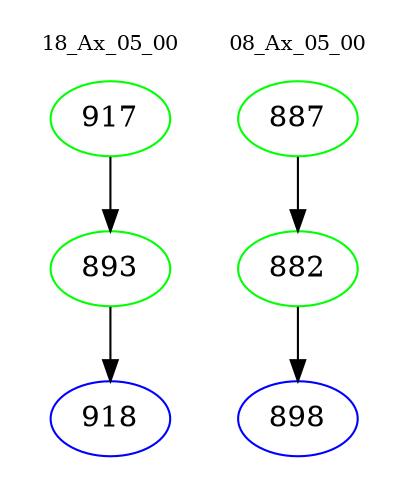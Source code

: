 digraph{
subgraph cluster_0 {
color = white
label = "18_Ax_05_00";
fontsize=10;
T0_917 [label="917", color="green"]
T0_917 -> T0_893 [color="black"]
T0_893 [label="893", color="green"]
T0_893 -> T0_918 [color="black"]
T0_918 [label="918", color="blue"]
}
subgraph cluster_1 {
color = white
label = "08_Ax_05_00";
fontsize=10;
T1_887 [label="887", color="green"]
T1_887 -> T1_882 [color="black"]
T1_882 [label="882", color="green"]
T1_882 -> T1_898 [color="black"]
T1_898 [label="898", color="blue"]
}
}
